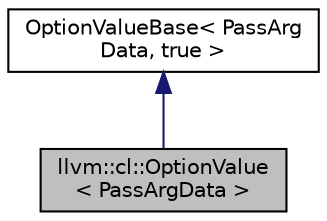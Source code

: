 digraph "llvm::cl::OptionValue&lt; PassArgData &gt;"
{
  bgcolor="transparent";
  edge [fontname="Helvetica",fontsize="10",labelfontname="Helvetica",labelfontsize="10"];
  node [fontname="Helvetica",fontsize="10",shape=record];
  Node0 [label="llvm::cl::OptionValue\l\< PassArgData \>",height=0.2,width=0.4,color="black", fillcolor="grey75", style="filled", fontcolor="black"];
  Node1 -> Node0 [dir="back",color="midnightblue",fontsize="10",style="solid",fontname="Helvetica"];
  Node1 [label="OptionValueBase\< PassArg\lData, true \>",height=0.2,width=0.4,color="black",URL="$classOptionValueBase.html"];
}
